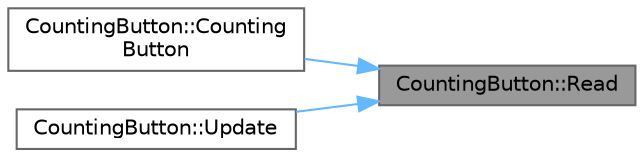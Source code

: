 digraph "CountingButton::Read"
{
 // LATEX_PDF_SIZE
  bgcolor="transparent";
  edge [fontname=Helvetica,fontsize=10,labelfontname=Helvetica,labelfontsize=10];
  node [fontname=Helvetica,fontsize=10,shape=box,height=0.2,width=0.4];
  rankdir="RL";
  Node1 [id="Node000001",label="CountingButton::Read",height=0.2,width=0.4,color="gray40", fillcolor="grey60", style="filled", fontcolor="black",tooltip=" "];
  Node1 -> Node2 [id="edge1_Node000001_Node000002",dir="back",color="steelblue1",style="solid",tooltip=" "];
  Node2 [id="Node000002",label="CountingButton::Counting\lButton",height=0.2,width=0.4,color="grey40", fillcolor="white", style="filled",URL="$d6/d58/class_counting_button_a5b627dc689ea86ec2f96ee6941479ac4.html#a5b627dc689ea86ec2f96ee6941479ac4",tooltip=" "];
  Node1 -> Node3 [id="edge2_Node000001_Node000003",dir="back",color="steelblue1",style="solid",tooltip=" "];
  Node3 [id="Node000003",label="CountingButton::Update",height=0.2,width=0.4,color="grey40", fillcolor="white", style="filled",URL="$d6/d58/class_counting_button_a28cf528b823336f8eba41a4c35f3fc2a.html#a28cf528b823336f8eba41a4c35f3fc2a",tooltip=" "];
}
